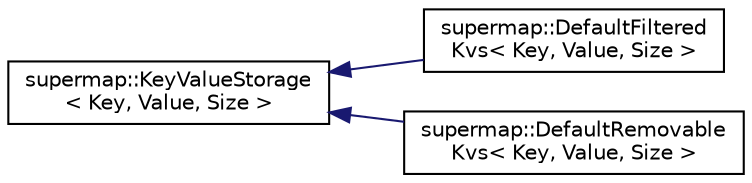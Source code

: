 digraph "Graphical Class Hierarchy"
{
 // LATEX_PDF_SIZE
  edge [fontname="Helvetica",fontsize="10",labelfontname="Helvetica",labelfontsize="10"];
  node [fontname="Helvetica",fontsize="10",shape=record];
  rankdir="LR";
  Node0 [label="supermap::KeyValueStorage\l\< Key, Value, Size \>",height=0.2,width=0.4,color="black", fillcolor="white", style="filled",URL="$classsupermap_1_1KeyValueStorage.html",tooltip=" "];
  Node0 -> Node1 [dir="back",color="midnightblue",fontsize="10",style="solid",fontname="Helvetica"];
  Node1 [label="supermap::DefaultFiltered\lKvs\< Key, Value, Size \>",height=0.2,width=0.4,color="black", fillcolor="white", style="filled",URL="$classsupermap_1_1DefaultFilteredKvs.html",tooltip=" "];
  Node0 -> Node2 [dir="back",color="midnightblue",fontsize="10",style="solid",fontname="Helvetica"];
  Node2 [label="supermap::DefaultRemovable\lKvs\< Key, Value, Size \>",height=0.2,width=0.4,color="black", fillcolor="white", style="filled",URL="$classsupermap_1_1DefaultRemovableKvs.html",tooltip=" "];
}
